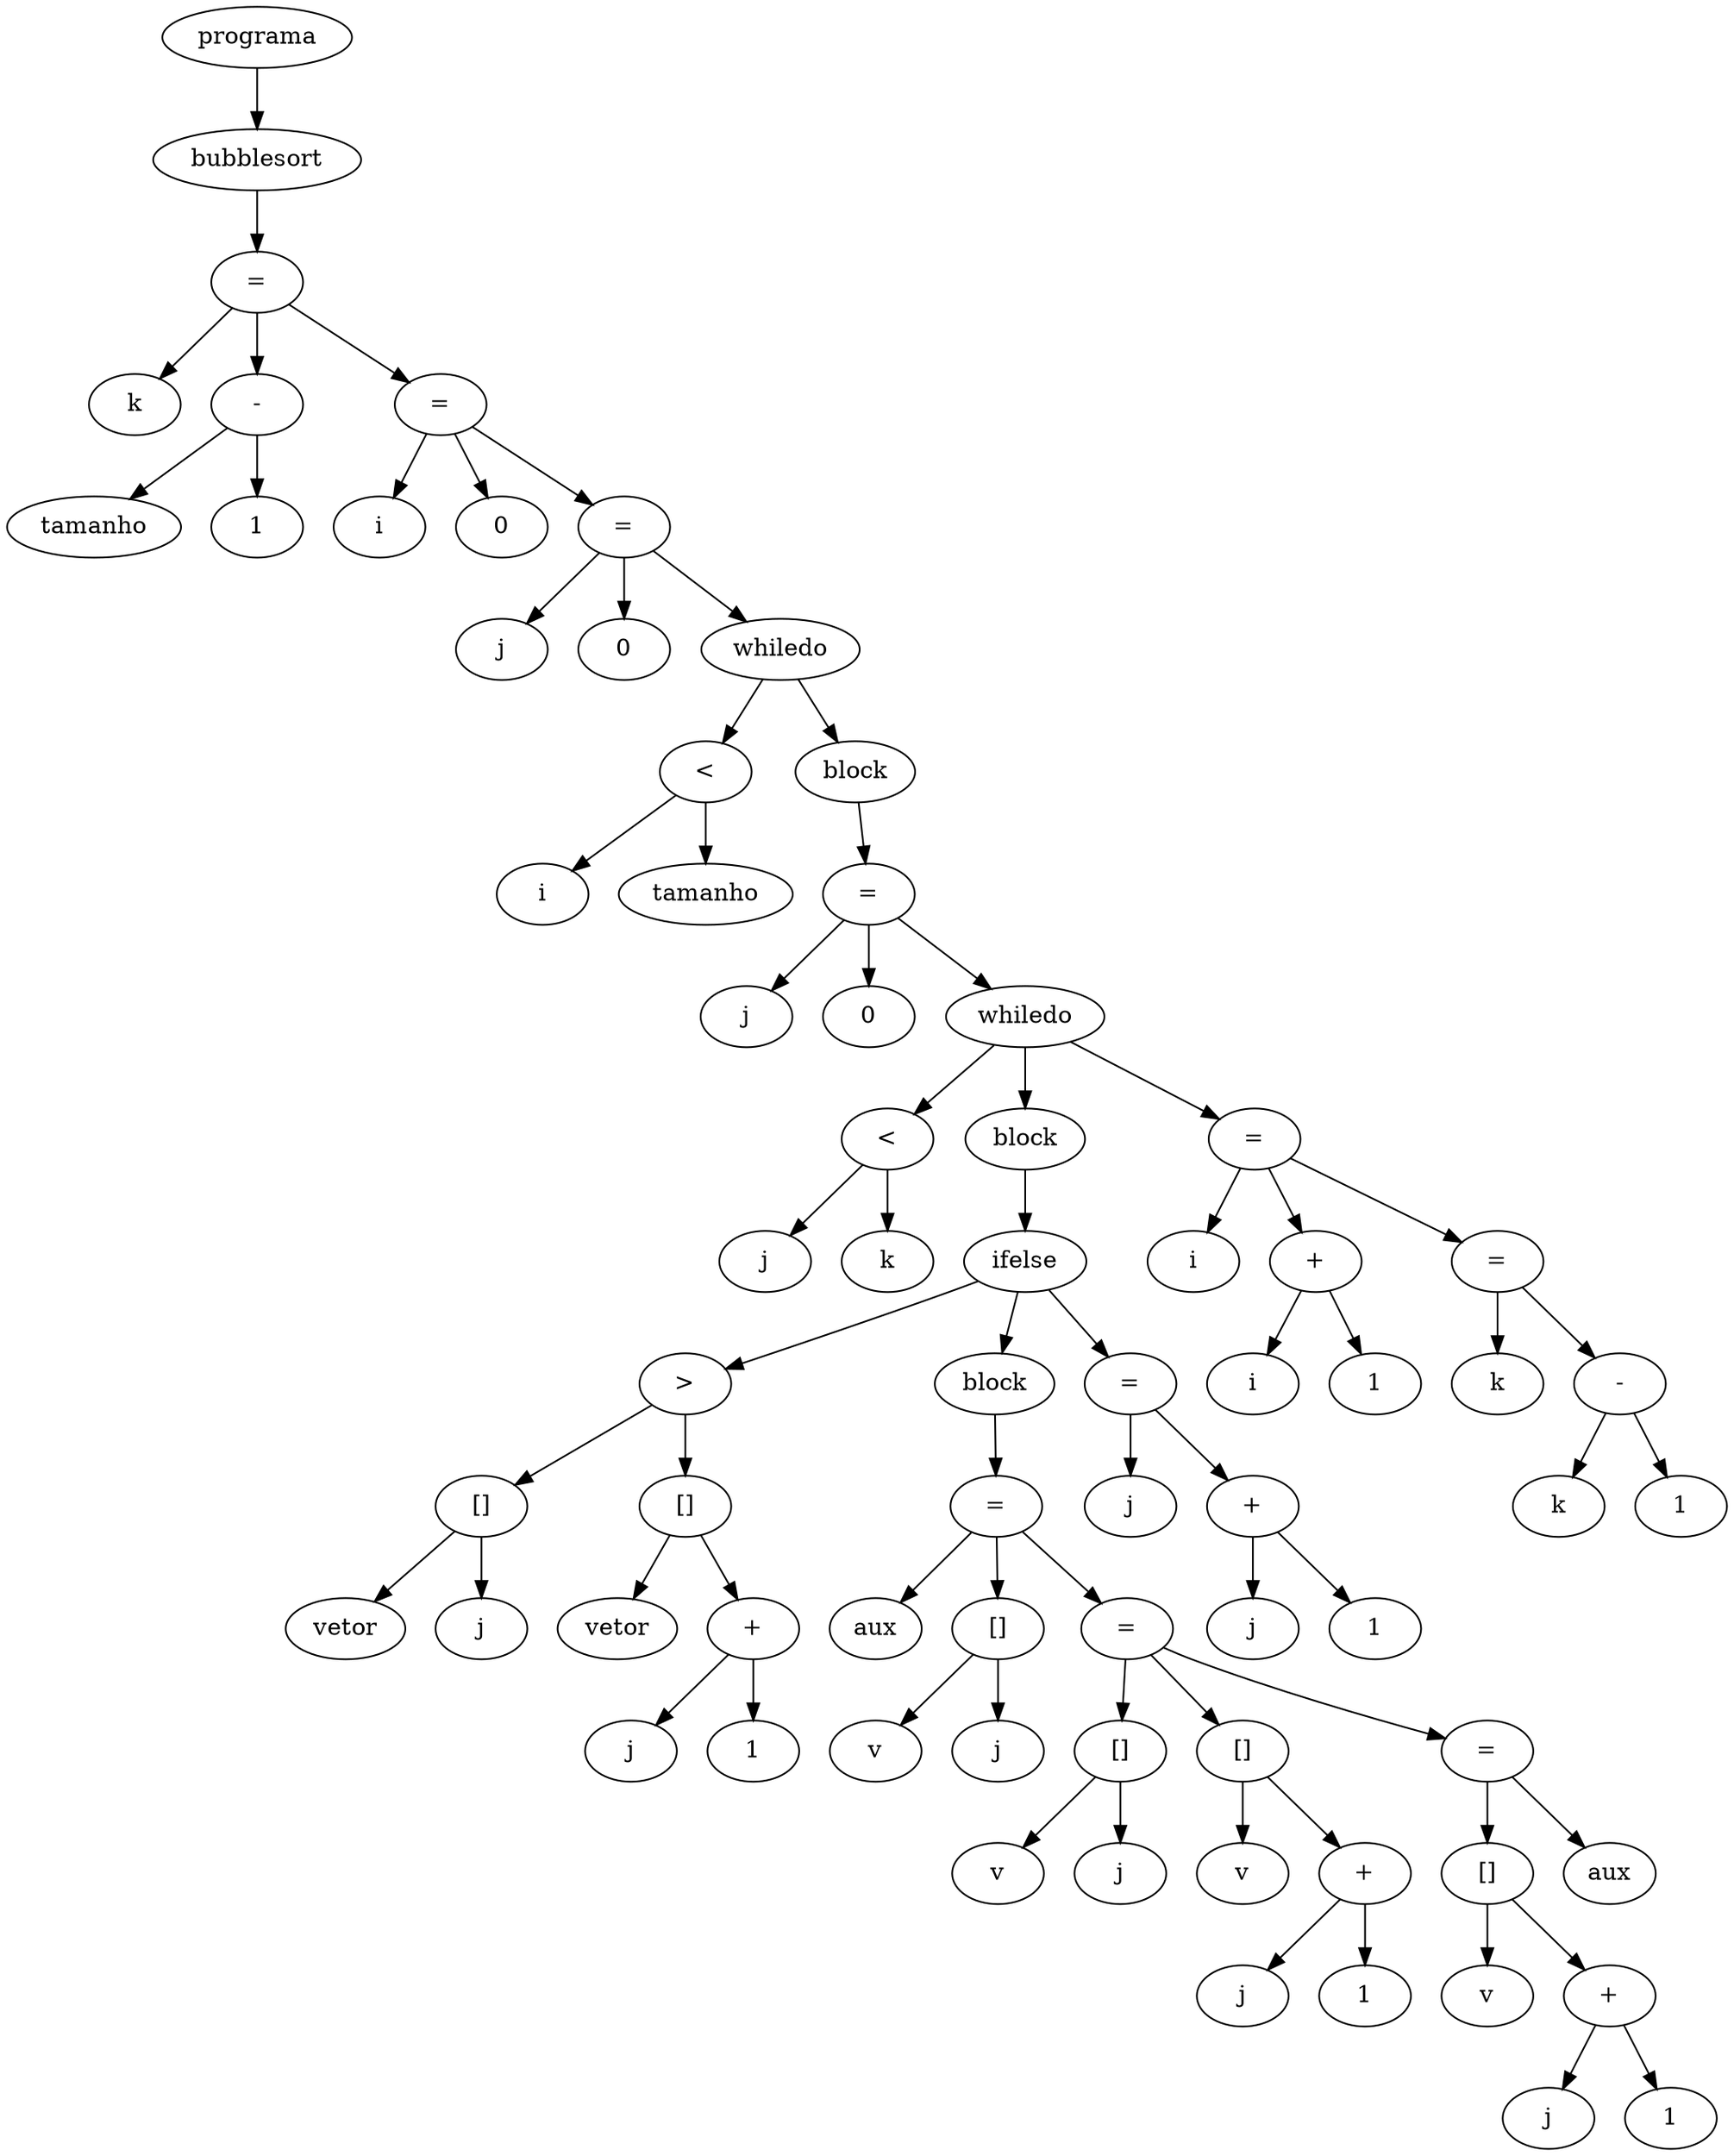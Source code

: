 digraph G {
node_0xbd2b10 [label="programa"]
node_0xbd2ac0 [label="bubblesort"]
node_0xbd18f0 [label="="]
node_0xbd1090 [label="k"]
node_0xbd18f0 -> node_0xbd1090
node_0xbd18a0 [label="-"]
node_0xbd1780 [label="tamanho"]
node_0xbd18a0 -> node_0xbd1780
node_0xbd17b0 [label="1"]
node_0xbd18a0 -> node_0xbd17b0
node_0xbd18f0 -> node_0xbd18a0
node_0xbd1a60 [label="="]
node_0xbd1940 [label="i"]
node_0xbd1a60 -> node_0xbd1940
node_0xbd1970 [label="0"]
node_0xbd1a60 -> node_0xbd1970
node_0xbd1b10 [label="="]
node_0xbd1ab0 [label="j"]
node_0xbd1b10 -> node_0xbd1ab0
node_0xbd1ae0 [label="0"]
node_0xbd1b10 -> node_0xbd1ae0
node_0xbd2a70 [label="whiledo"]
node_0xbd1bc0 [label="<"]
node_0xbd1b60 [label="i"]
node_0xbd1bc0 -> node_0xbd1b60
node_0xbd1b90 [label="tamanho"]
node_0xbd1bc0 -> node_0xbd1b90
node_0xbd2a70 -> node_0xbd1bc0
node_0xbd2a20 [label="block"]
node_0xbd1c70 [label="="]
node_0xbd1c10 [label="j"]
node_0xbd1c70 -> node_0xbd1c10
node_0xbd1c40 [label="0"]
node_0xbd1c70 -> node_0xbd1c40
node_0xbd2770 [label="whiledo"]
node_0xbd1d20 [label="<"]
node_0xbd1cc0 [label="j"]
node_0xbd1d20 -> node_0xbd1cc0
node_0xbd1cf0 [label="k"]
node_0xbd1d20 -> node_0xbd1cf0
node_0xbd2770 -> node_0xbd1d20
node_0xbd2720 [label="block"]
node_0xbd25a0 [label="ifelse"]
node_0xbd1f50 [label=">"]
node_0xbd1dd0 [label="[]"]
node_0xbd1d70 [label="vetor"]
node_0xbd1dd0 -> node_0xbd1d70
node_0xbd1da0 [label="j"]
node_0xbd1dd0 -> node_0xbd1da0
node_0xbd1f50 -> node_0xbd1dd0
node_0xbd1f00 [label="[]"]
node_0xbd1e20 [label="vetor"]
node_0xbd1f00 -> node_0xbd1e20
node_0xbd1eb0 [label="+"]
node_0xbd1e50 [label="j"]
node_0xbd1eb0 -> node_0xbd1e50
node_0xbd1e80 [label="1"]
node_0xbd1eb0 -> node_0xbd1e80
node_0xbd1f00 -> node_0xbd1eb0
node_0xbd1f50 -> node_0xbd1f00
node_0xbd25a0 -> node_0xbd1f50
node_0xbd2550 [label="block"]
node_0xbd2120 [label="="]
node_0xbd1fa0 [label="aux"]
node_0xbd2120 -> node_0xbd1fa0
node_0xbd20d0 [label="[]"]
node_0xbd1fd0 [label="v"]
node_0xbd20d0 -> node_0xbd1fd0
node_0xbd20a0 [label="j"]
node_0xbd20d0 -> node_0xbd20a0
node_0xbd2120 -> node_0xbd20d0
node_0xbd2350 [label="="]
node_0xbd2300 [label="[]"]
node_0xbd2170 [label="v"]
node_0xbd2300 -> node_0xbd2170
node_0xbd21a0 [label="j"]
node_0xbd2300 -> node_0xbd21a0
node_0xbd2350 -> node_0xbd2300
node_0xbd22b0 [label="[]"]
node_0xbd21d0 [label="v"]
node_0xbd22b0 -> node_0xbd21d0
node_0xbd2260 [label="+"]
node_0xbd2200 [label="j"]
node_0xbd2260 -> node_0xbd2200
node_0xbd2230 [label="1"]
node_0xbd2260 -> node_0xbd2230
node_0xbd22b0 -> node_0xbd2260
node_0xbd2350 -> node_0xbd22b0
node_0xbd2500 [label="="]
node_0xbd24b0 [label="[]"]
node_0xbd23a0 [label="v"]
node_0xbd24b0 -> node_0xbd23a0
node_0xbd2430 [label="+"]
node_0xbd23d0 [label="j"]
node_0xbd2430 -> node_0xbd23d0
node_0xbd2400 [label="1"]
node_0xbd2430 -> node_0xbd2400
node_0xbd24b0 -> node_0xbd2430
node_0xbd2500 -> node_0xbd24b0
node_0xbd2480 [label="aux"]
node_0xbd2500 -> node_0xbd2480
node_0xbd2350 -> node_0xbd2500
node_0xbd2120 -> node_0xbd2350
node_0xbd2550 -> node_0xbd2120
node_0xbd25a0 -> node_0xbd2550
node_0xbd26d0 [label="="]
node_0xbd25f0 [label="j"]
node_0xbd26d0 -> node_0xbd25f0
node_0xbd2680 [label="+"]
node_0xbd2620 [label="j"]
node_0xbd2680 -> node_0xbd2620
node_0xbd2650 [label="1"]
node_0xbd2680 -> node_0xbd2650
node_0xbd26d0 -> node_0xbd2680
node_0xbd25a0 -> node_0xbd26d0
node_0xbd2720 -> node_0xbd25a0
node_0xbd2770 -> node_0xbd2720
node_0xbd28a0 [label="="]
node_0xbd27c0 [label="i"]
node_0xbd28a0 -> node_0xbd27c0
node_0xbd2850 [label="+"]
node_0xbd27f0 [label="i"]
node_0xbd2850 -> node_0xbd27f0
node_0xbd2820 [label="1"]
node_0xbd2850 -> node_0xbd2820
node_0xbd28a0 -> node_0xbd2850
node_0xbd29d0 [label="="]
node_0xbd28f0 [label="k"]
node_0xbd29d0 -> node_0xbd28f0
node_0xbd2980 [label="-"]
node_0xbd2920 [label="k"]
node_0xbd2980 -> node_0xbd2920
node_0xbd2950 [label="1"]
node_0xbd2980 -> node_0xbd2950
node_0xbd29d0 -> node_0xbd2980
node_0xbd28a0 -> node_0xbd29d0
node_0xbd2770 -> node_0xbd28a0
node_0xbd1c70 -> node_0xbd2770
node_0xbd2a20 -> node_0xbd1c70
node_0xbd2a70 -> node_0xbd2a20
node_0xbd1b10 -> node_0xbd2a70
node_0xbd1a60 -> node_0xbd1b10
node_0xbd18f0 -> node_0xbd1a60
node_0xbd2ac0 -> node_0xbd18f0
node_0xbd2b10 -> node_0xbd2ac0
}

